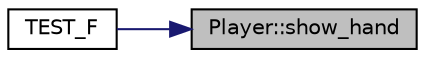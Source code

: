 digraph "Player::show_hand"
{
 // INTERACTIVE_SVG=YES
 // LATEX_PDF_SIZE
  edge [fontname="Helvetica",fontsize="10",labelfontname="Helvetica",labelfontsize="10"];
  node [fontname="Helvetica",fontsize="10",shape=record];
  rankdir="RL";
  Node1 [label="Player::show_hand",height=0.2,width=0.4,color="black", fillcolor="grey75", style="filled", fontcolor="black",tooltip="Displays the player's current hand."];
  Node1 -> Node2 [dir="back",color="midnightblue",fontsize="10",style="solid",fontname="Helvetica"];
  Node2 [label="TEST_F",height=0.2,width=0.4,color="black", fillcolor="white", style="filled",URL="$test___player_8cc.html#a2f51698e74562159cd2f38ff93b02dcf",tooltip=" "];
}

